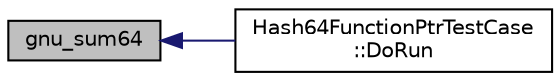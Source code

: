digraph "gnu_sum64"
{
  edge [fontname="Helvetica",fontsize="10",labelfontname="Helvetica",labelfontsize="10"];
  node [fontname="Helvetica",fontsize="10",shape=record];
  rankdir="LR";
  Node1 [label="gnu_sum64",height=0.2,width=0.4,color="black", fillcolor="grey75", style="filled", fontcolor="black"];
  Node1 -> Node2 [dir="back",color="midnightblue",fontsize="10",style="solid"];
  Node2 [label="Hash64FunctionPtrTestCase\l::DoRun",height=0.2,width=0.4,color="black", fillcolor="white", style="filled",URL="$d7/d1f/classHash64FunctionPtrTestCase.html#ae364f85f2a92f09ad92752745cd8181e",tooltip="Implementation to actually run this TestCase. "];
}
